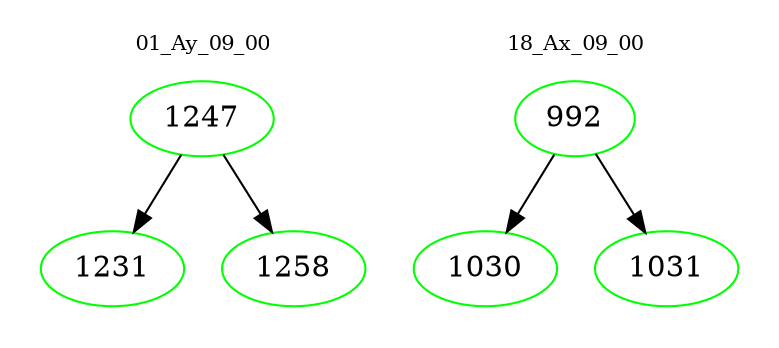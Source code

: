 digraph{
subgraph cluster_0 {
color = white
label = "01_Ay_09_00";
fontsize=10;
T0_1247 [label="1247", color="green"]
T0_1247 -> T0_1231 [color="black"]
T0_1231 [label="1231", color="green"]
T0_1247 -> T0_1258 [color="black"]
T0_1258 [label="1258", color="green"]
}
subgraph cluster_1 {
color = white
label = "18_Ax_09_00";
fontsize=10;
T1_992 [label="992", color="green"]
T1_992 -> T1_1030 [color="black"]
T1_1030 [label="1030", color="green"]
T1_992 -> T1_1031 [color="black"]
T1_1031 [label="1031", color="green"]
}
}
